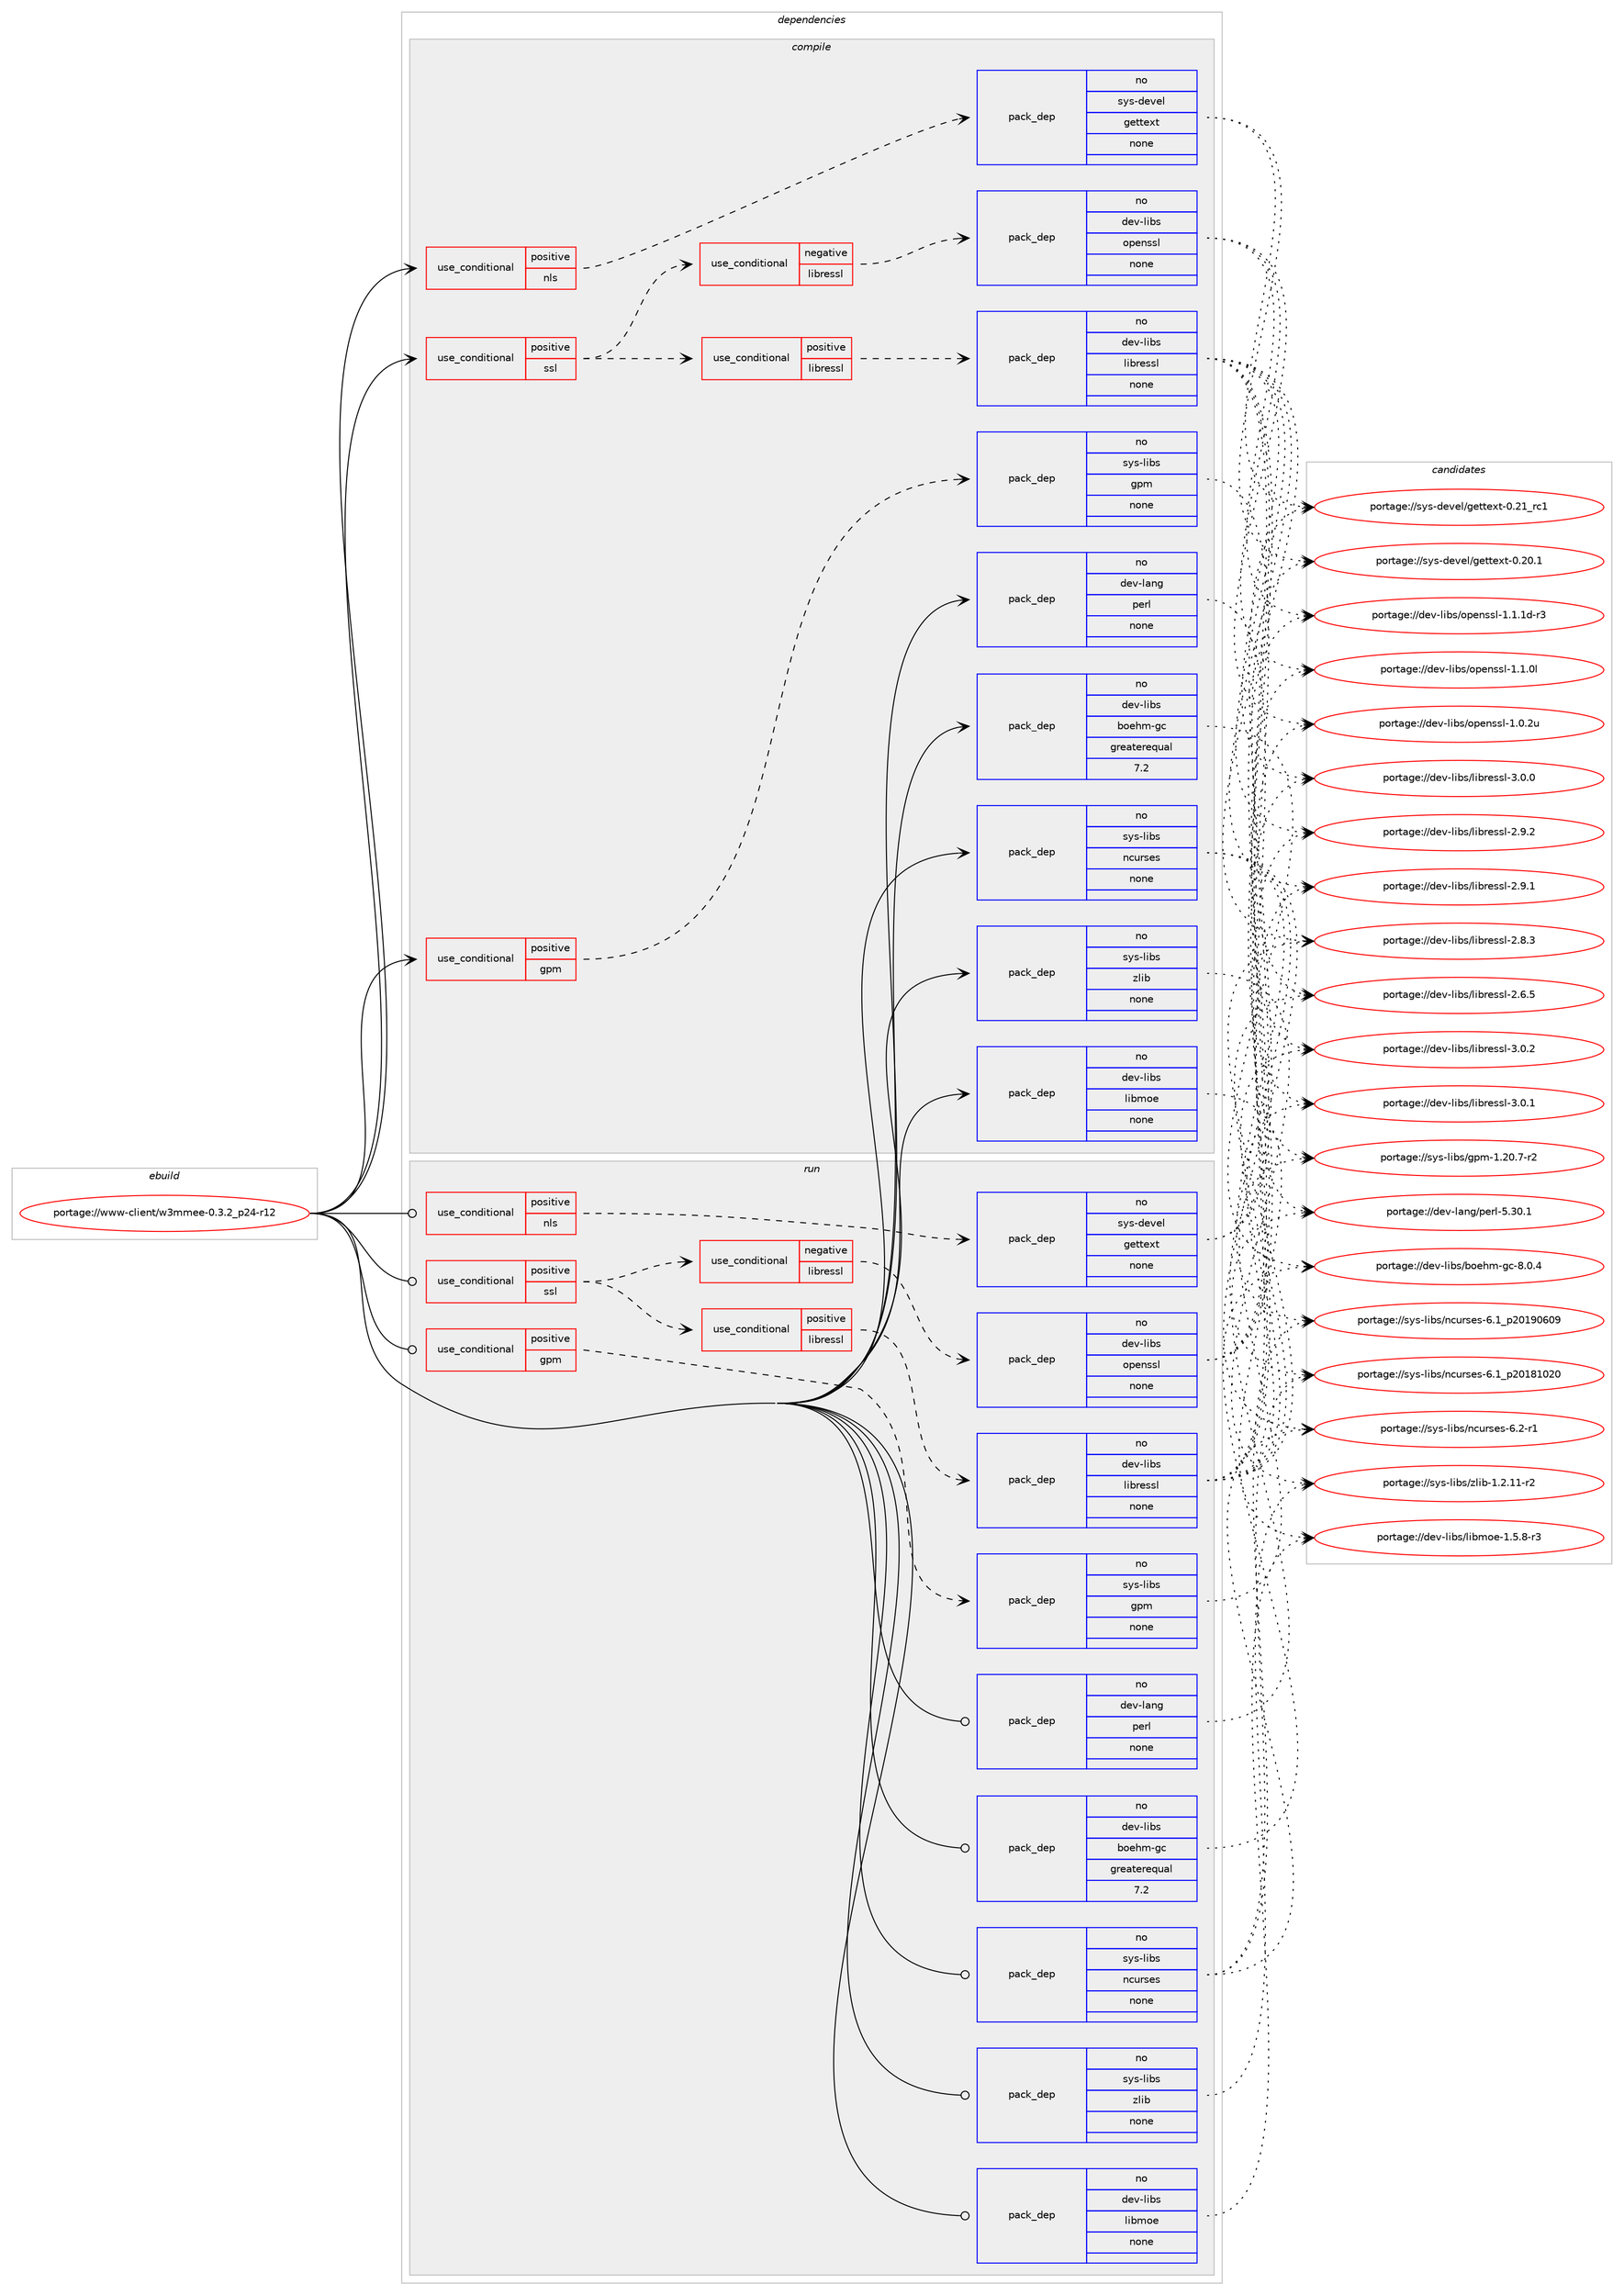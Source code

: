 digraph prolog {

# *************
# Graph options
# *************

newrank=true;
concentrate=true;
compound=true;
graph [rankdir=LR,fontname=Helvetica,fontsize=10,ranksep=1.5];#, ranksep=2.5, nodesep=0.2];
edge  [arrowhead=vee];
node  [fontname=Helvetica,fontsize=10];

# **********
# The ebuild
# **********

subgraph cluster_leftcol {
color=gray;
rank=same;
label=<<i>ebuild</i>>;
id [label="portage://www-client/w3mmee-0.3.2_p24-r12", color=red, width=4, href="../www-client/w3mmee-0.3.2_p24-r12.svg"];
}

# ****************
# The dependencies
# ****************

subgraph cluster_midcol {
color=gray;
label=<<i>dependencies</i>>;
subgraph cluster_compile {
fillcolor="#eeeeee";
style=filled;
label=<<i>compile</i>>;
subgraph cond4656 {
dependency27692 [label=<<TABLE BORDER="0" CELLBORDER="1" CELLSPACING="0" CELLPADDING="4"><TR><TD ROWSPAN="3" CELLPADDING="10">use_conditional</TD></TR><TR><TD>positive</TD></TR><TR><TD>gpm</TD></TR></TABLE>>, shape=none, color=red];
subgraph pack22530 {
dependency27693 [label=<<TABLE BORDER="0" CELLBORDER="1" CELLSPACING="0" CELLPADDING="4" WIDTH="220"><TR><TD ROWSPAN="6" CELLPADDING="30">pack_dep</TD></TR><TR><TD WIDTH="110">no</TD></TR><TR><TD>sys-libs</TD></TR><TR><TD>gpm</TD></TR><TR><TD>none</TD></TR><TR><TD></TD></TR></TABLE>>, shape=none, color=blue];
}
dependency27692:e -> dependency27693:w [weight=20,style="dashed",arrowhead="vee"];
}
id:e -> dependency27692:w [weight=20,style="solid",arrowhead="vee"];
subgraph cond4657 {
dependency27694 [label=<<TABLE BORDER="0" CELLBORDER="1" CELLSPACING="0" CELLPADDING="4"><TR><TD ROWSPAN="3" CELLPADDING="10">use_conditional</TD></TR><TR><TD>positive</TD></TR><TR><TD>nls</TD></TR></TABLE>>, shape=none, color=red];
subgraph pack22531 {
dependency27695 [label=<<TABLE BORDER="0" CELLBORDER="1" CELLSPACING="0" CELLPADDING="4" WIDTH="220"><TR><TD ROWSPAN="6" CELLPADDING="30">pack_dep</TD></TR><TR><TD WIDTH="110">no</TD></TR><TR><TD>sys-devel</TD></TR><TR><TD>gettext</TD></TR><TR><TD>none</TD></TR><TR><TD></TD></TR></TABLE>>, shape=none, color=blue];
}
dependency27694:e -> dependency27695:w [weight=20,style="dashed",arrowhead="vee"];
}
id:e -> dependency27694:w [weight=20,style="solid",arrowhead="vee"];
subgraph cond4658 {
dependency27696 [label=<<TABLE BORDER="0" CELLBORDER="1" CELLSPACING="0" CELLPADDING="4"><TR><TD ROWSPAN="3" CELLPADDING="10">use_conditional</TD></TR><TR><TD>positive</TD></TR><TR><TD>ssl</TD></TR></TABLE>>, shape=none, color=red];
subgraph cond4659 {
dependency27697 [label=<<TABLE BORDER="0" CELLBORDER="1" CELLSPACING="0" CELLPADDING="4"><TR><TD ROWSPAN="3" CELLPADDING="10">use_conditional</TD></TR><TR><TD>negative</TD></TR><TR><TD>libressl</TD></TR></TABLE>>, shape=none, color=red];
subgraph pack22532 {
dependency27698 [label=<<TABLE BORDER="0" CELLBORDER="1" CELLSPACING="0" CELLPADDING="4" WIDTH="220"><TR><TD ROWSPAN="6" CELLPADDING="30">pack_dep</TD></TR><TR><TD WIDTH="110">no</TD></TR><TR><TD>dev-libs</TD></TR><TR><TD>openssl</TD></TR><TR><TD>none</TD></TR><TR><TD></TD></TR></TABLE>>, shape=none, color=blue];
}
dependency27697:e -> dependency27698:w [weight=20,style="dashed",arrowhead="vee"];
}
dependency27696:e -> dependency27697:w [weight=20,style="dashed",arrowhead="vee"];
subgraph cond4660 {
dependency27699 [label=<<TABLE BORDER="0" CELLBORDER="1" CELLSPACING="0" CELLPADDING="4"><TR><TD ROWSPAN="3" CELLPADDING="10">use_conditional</TD></TR><TR><TD>positive</TD></TR><TR><TD>libressl</TD></TR></TABLE>>, shape=none, color=red];
subgraph pack22533 {
dependency27700 [label=<<TABLE BORDER="0" CELLBORDER="1" CELLSPACING="0" CELLPADDING="4" WIDTH="220"><TR><TD ROWSPAN="6" CELLPADDING="30">pack_dep</TD></TR><TR><TD WIDTH="110">no</TD></TR><TR><TD>dev-libs</TD></TR><TR><TD>libressl</TD></TR><TR><TD>none</TD></TR><TR><TD></TD></TR></TABLE>>, shape=none, color=blue];
}
dependency27699:e -> dependency27700:w [weight=20,style="dashed",arrowhead="vee"];
}
dependency27696:e -> dependency27699:w [weight=20,style="dashed",arrowhead="vee"];
}
id:e -> dependency27696:w [weight=20,style="solid",arrowhead="vee"];
subgraph pack22534 {
dependency27701 [label=<<TABLE BORDER="0" CELLBORDER="1" CELLSPACING="0" CELLPADDING="4" WIDTH="220"><TR><TD ROWSPAN="6" CELLPADDING="30">pack_dep</TD></TR><TR><TD WIDTH="110">no</TD></TR><TR><TD>dev-lang</TD></TR><TR><TD>perl</TD></TR><TR><TD>none</TD></TR><TR><TD></TD></TR></TABLE>>, shape=none, color=blue];
}
id:e -> dependency27701:w [weight=20,style="solid",arrowhead="vee"];
subgraph pack22535 {
dependency27702 [label=<<TABLE BORDER="0" CELLBORDER="1" CELLSPACING="0" CELLPADDING="4" WIDTH="220"><TR><TD ROWSPAN="6" CELLPADDING="30">pack_dep</TD></TR><TR><TD WIDTH="110">no</TD></TR><TR><TD>dev-libs</TD></TR><TR><TD>boehm-gc</TD></TR><TR><TD>greaterequal</TD></TR><TR><TD>7.2</TD></TR></TABLE>>, shape=none, color=blue];
}
id:e -> dependency27702:w [weight=20,style="solid",arrowhead="vee"];
subgraph pack22536 {
dependency27703 [label=<<TABLE BORDER="0" CELLBORDER="1" CELLSPACING="0" CELLPADDING="4" WIDTH="220"><TR><TD ROWSPAN="6" CELLPADDING="30">pack_dep</TD></TR><TR><TD WIDTH="110">no</TD></TR><TR><TD>dev-libs</TD></TR><TR><TD>libmoe</TD></TR><TR><TD>none</TD></TR><TR><TD></TD></TR></TABLE>>, shape=none, color=blue];
}
id:e -> dependency27703:w [weight=20,style="solid",arrowhead="vee"];
subgraph pack22537 {
dependency27704 [label=<<TABLE BORDER="0" CELLBORDER="1" CELLSPACING="0" CELLPADDING="4" WIDTH="220"><TR><TD ROWSPAN="6" CELLPADDING="30">pack_dep</TD></TR><TR><TD WIDTH="110">no</TD></TR><TR><TD>sys-libs</TD></TR><TR><TD>ncurses</TD></TR><TR><TD>none</TD></TR><TR><TD></TD></TR></TABLE>>, shape=none, color=blue];
}
id:e -> dependency27704:w [weight=20,style="solid",arrowhead="vee"];
subgraph pack22538 {
dependency27705 [label=<<TABLE BORDER="0" CELLBORDER="1" CELLSPACING="0" CELLPADDING="4" WIDTH="220"><TR><TD ROWSPAN="6" CELLPADDING="30">pack_dep</TD></TR><TR><TD WIDTH="110">no</TD></TR><TR><TD>sys-libs</TD></TR><TR><TD>zlib</TD></TR><TR><TD>none</TD></TR><TR><TD></TD></TR></TABLE>>, shape=none, color=blue];
}
id:e -> dependency27705:w [weight=20,style="solid",arrowhead="vee"];
}
subgraph cluster_compileandrun {
fillcolor="#eeeeee";
style=filled;
label=<<i>compile and run</i>>;
}
subgraph cluster_run {
fillcolor="#eeeeee";
style=filled;
label=<<i>run</i>>;
subgraph cond4661 {
dependency27706 [label=<<TABLE BORDER="0" CELLBORDER="1" CELLSPACING="0" CELLPADDING="4"><TR><TD ROWSPAN="3" CELLPADDING="10">use_conditional</TD></TR><TR><TD>positive</TD></TR><TR><TD>gpm</TD></TR></TABLE>>, shape=none, color=red];
subgraph pack22539 {
dependency27707 [label=<<TABLE BORDER="0" CELLBORDER="1" CELLSPACING="0" CELLPADDING="4" WIDTH="220"><TR><TD ROWSPAN="6" CELLPADDING="30">pack_dep</TD></TR><TR><TD WIDTH="110">no</TD></TR><TR><TD>sys-libs</TD></TR><TR><TD>gpm</TD></TR><TR><TD>none</TD></TR><TR><TD></TD></TR></TABLE>>, shape=none, color=blue];
}
dependency27706:e -> dependency27707:w [weight=20,style="dashed",arrowhead="vee"];
}
id:e -> dependency27706:w [weight=20,style="solid",arrowhead="odot"];
subgraph cond4662 {
dependency27708 [label=<<TABLE BORDER="0" CELLBORDER="1" CELLSPACING="0" CELLPADDING="4"><TR><TD ROWSPAN="3" CELLPADDING="10">use_conditional</TD></TR><TR><TD>positive</TD></TR><TR><TD>nls</TD></TR></TABLE>>, shape=none, color=red];
subgraph pack22540 {
dependency27709 [label=<<TABLE BORDER="0" CELLBORDER="1" CELLSPACING="0" CELLPADDING="4" WIDTH="220"><TR><TD ROWSPAN="6" CELLPADDING="30">pack_dep</TD></TR><TR><TD WIDTH="110">no</TD></TR><TR><TD>sys-devel</TD></TR><TR><TD>gettext</TD></TR><TR><TD>none</TD></TR><TR><TD></TD></TR></TABLE>>, shape=none, color=blue];
}
dependency27708:e -> dependency27709:w [weight=20,style="dashed",arrowhead="vee"];
}
id:e -> dependency27708:w [weight=20,style="solid",arrowhead="odot"];
subgraph cond4663 {
dependency27710 [label=<<TABLE BORDER="0" CELLBORDER="1" CELLSPACING="0" CELLPADDING="4"><TR><TD ROWSPAN="3" CELLPADDING="10">use_conditional</TD></TR><TR><TD>positive</TD></TR><TR><TD>ssl</TD></TR></TABLE>>, shape=none, color=red];
subgraph cond4664 {
dependency27711 [label=<<TABLE BORDER="0" CELLBORDER="1" CELLSPACING="0" CELLPADDING="4"><TR><TD ROWSPAN="3" CELLPADDING="10">use_conditional</TD></TR><TR><TD>negative</TD></TR><TR><TD>libressl</TD></TR></TABLE>>, shape=none, color=red];
subgraph pack22541 {
dependency27712 [label=<<TABLE BORDER="0" CELLBORDER="1" CELLSPACING="0" CELLPADDING="4" WIDTH="220"><TR><TD ROWSPAN="6" CELLPADDING="30">pack_dep</TD></TR><TR><TD WIDTH="110">no</TD></TR><TR><TD>dev-libs</TD></TR><TR><TD>openssl</TD></TR><TR><TD>none</TD></TR><TR><TD></TD></TR></TABLE>>, shape=none, color=blue];
}
dependency27711:e -> dependency27712:w [weight=20,style="dashed",arrowhead="vee"];
}
dependency27710:e -> dependency27711:w [weight=20,style="dashed",arrowhead="vee"];
subgraph cond4665 {
dependency27713 [label=<<TABLE BORDER="0" CELLBORDER="1" CELLSPACING="0" CELLPADDING="4"><TR><TD ROWSPAN="3" CELLPADDING="10">use_conditional</TD></TR><TR><TD>positive</TD></TR><TR><TD>libressl</TD></TR></TABLE>>, shape=none, color=red];
subgraph pack22542 {
dependency27714 [label=<<TABLE BORDER="0" CELLBORDER="1" CELLSPACING="0" CELLPADDING="4" WIDTH="220"><TR><TD ROWSPAN="6" CELLPADDING="30">pack_dep</TD></TR><TR><TD WIDTH="110">no</TD></TR><TR><TD>dev-libs</TD></TR><TR><TD>libressl</TD></TR><TR><TD>none</TD></TR><TR><TD></TD></TR></TABLE>>, shape=none, color=blue];
}
dependency27713:e -> dependency27714:w [weight=20,style="dashed",arrowhead="vee"];
}
dependency27710:e -> dependency27713:w [weight=20,style="dashed",arrowhead="vee"];
}
id:e -> dependency27710:w [weight=20,style="solid",arrowhead="odot"];
subgraph pack22543 {
dependency27715 [label=<<TABLE BORDER="0" CELLBORDER="1" CELLSPACING="0" CELLPADDING="4" WIDTH="220"><TR><TD ROWSPAN="6" CELLPADDING="30">pack_dep</TD></TR><TR><TD WIDTH="110">no</TD></TR><TR><TD>dev-lang</TD></TR><TR><TD>perl</TD></TR><TR><TD>none</TD></TR><TR><TD></TD></TR></TABLE>>, shape=none, color=blue];
}
id:e -> dependency27715:w [weight=20,style="solid",arrowhead="odot"];
subgraph pack22544 {
dependency27716 [label=<<TABLE BORDER="0" CELLBORDER="1" CELLSPACING="0" CELLPADDING="4" WIDTH="220"><TR><TD ROWSPAN="6" CELLPADDING="30">pack_dep</TD></TR><TR><TD WIDTH="110">no</TD></TR><TR><TD>dev-libs</TD></TR><TR><TD>boehm-gc</TD></TR><TR><TD>greaterequal</TD></TR><TR><TD>7.2</TD></TR></TABLE>>, shape=none, color=blue];
}
id:e -> dependency27716:w [weight=20,style="solid",arrowhead="odot"];
subgraph pack22545 {
dependency27717 [label=<<TABLE BORDER="0" CELLBORDER="1" CELLSPACING="0" CELLPADDING="4" WIDTH="220"><TR><TD ROWSPAN="6" CELLPADDING="30">pack_dep</TD></TR><TR><TD WIDTH="110">no</TD></TR><TR><TD>dev-libs</TD></TR><TR><TD>libmoe</TD></TR><TR><TD>none</TD></TR><TR><TD></TD></TR></TABLE>>, shape=none, color=blue];
}
id:e -> dependency27717:w [weight=20,style="solid",arrowhead="odot"];
subgraph pack22546 {
dependency27718 [label=<<TABLE BORDER="0" CELLBORDER="1" CELLSPACING="0" CELLPADDING="4" WIDTH="220"><TR><TD ROWSPAN="6" CELLPADDING="30">pack_dep</TD></TR><TR><TD WIDTH="110">no</TD></TR><TR><TD>sys-libs</TD></TR><TR><TD>ncurses</TD></TR><TR><TD>none</TD></TR><TR><TD></TD></TR></TABLE>>, shape=none, color=blue];
}
id:e -> dependency27718:w [weight=20,style="solid",arrowhead="odot"];
subgraph pack22547 {
dependency27719 [label=<<TABLE BORDER="0" CELLBORDER="1" CELLSPACING="0" CELLPADDING="4" WIDTH="220"><TR><TD ROWSPAN="6" CELLPADDING="30">pack_dep</TD></TR><TR><TD WIDTH="110">no</TD></TR><TR><TD>sys-libs</TD></TR><TR><TD>zlib</TD></TR><TR><TD>none</TD></TR><TR><TD></TD></TR></TABLE>>, shape=none, color=blue];
}
id:e -> dependency27719:w [weight=20,style="solid",arrowhead="odot"];
}
}

# **************
# The candidates
# **************

subgraph cluster_choices {
rank=same;
color=gray;
label=<<i>candidates</i>>;

subgraph choice22530 {
color=black;
nodesep=1;
choice115121115451081059811547103112109454946504846554511450 [label="portage://sys-libs/gpm-1.20.7-r2", color=red, width=4,href="../sys-libs/gpm-1.20.7-r2.svg"];
dependency27693:e -> choice115121115451081059811547103112109454946504846554511450:w [style=dotted,weight="100"];
}
subgraph choice22531 {
color=black;
nodesep=1;
choice11512111545100101118101108471031011161161011201164548465049951149949 [label="portage://sys-devel/gettext-0.21_rc1", color=red, width=4,href="../sys-devel/gettext-0.21_rc1.svg"];
choice115121115451001011181011084710310111611610112011645484650484649 [label="portage://sys-devel/gettext-0.20.1", color=red, width=4,href="../sys-devel/gettext-0.20.1.svg"];
dependency27695:e -> choice11512111545100101118101108471031011161161011201164548465049951149949:w [style=dotted,weight="100"];
dependency27695:e -> choice115121115451001011181011084710310111611610112011645484650484649:w [style=dotted,weight="100"];
}
subgraph choice22532 {
color=black;
nodesep=1;
choice1001011184510810598115471111121011101151151084549464946491004511451 [label="portage://dev-libs/openssl-1.1.1d-r3", color=red, width=4,href="../dev-libs/openssl-1.1.1d-r3.svg"];
choice100101118451081059811547111112101110115115108454946494648108 [label="portage://dev-libs/openssl-1.1.0l", color=red, width=4,href="../dev-libs/openssl-1.1.0l.svg"];
choice100101118451081059811547111112101110115115108454946484650117 [label="portage://dev-libs/openssl-1.0.2u", color=red, width=4,href="../dev-libs/openssl-1.0.2u.svg"];
dependency27698:e -> choice1001011184510810598115471111121011101151151084549464946491004511451:w [style=dotted,weight="100"];
dependency27698:e -> choice100101118451081059811547111112101110115115108454946494648108:w [style=dotted,weight="100"];
dependency27698:e -> choice100101118451081059811547111112101110115115108454946484650117:w [style=dotted,weight="100"];
}
subgraph choice22533 {
color=black;
nodesep=1;
choice10010111845108105981154710810598114101115115108455146484650 [label="portage://dev-libs/libressl-3.0.2", color=red, width=4,href="../dev-libs/libressl-3.0.2.svg"];
choice10010111845108105981154710810598114101115115108455146484649 [label="portage://dev-libs/libressl-3.0.1", color=red, width=4,href="../dev-libs/libressl-3.0.1.svg"];
choice10010111845108105981154710810598114101115115108455146484648 [label="portage://dev-libs/libressl-3.0.0", color=red, width=4,href="../dev-libs/libressl-3.0.0.svg"];
choice10010111845108105981154710810598114101115115108455046574650 [label="portage://dev-libs/libressl-2.9.2", color=red, width=4,href="../dev-libs/libressl-2.9.2.svg"];
choice10010111845108105981154710810598114101115115108455046574649 [label="portage://dev-libs/libressl-2.9.1", color=red, width=4,href="../dev-libs/libressl-2.9.1.svg"];
choice10010111845108105981154710810598114101115115108455046564651 [label="portage://dev-libs/libressl-2.8.3", color=red, width=4,href="../dev-libs/libressl-2.8.3.svg"];
choice10010111845108105981154710810598114101115115108455046544653 [label="portage://dev-libs/libressl-2.6.5", color=red, width=4,href="../dev-libs/libressl-2.6.5.svg"];
dependency27700:e -> choice10010111845108105981154710810598114101115115108455146484650:w [style=dotted,weight="100"];
dependency27700:e -> choice10010111845108105981154710810598114101115115108455146484649:w [style=dotted,weight="100"];
dependency27700:e -> choice10010111845108105981154710810598114101115115108455146484648:w [style=dotted,weight="100"];
dependency27700:e -> choice10010111845108105981154710810598114101115115108455046574650:w [style=dotted,weight="100"];
dependency27700:e -> choice10010111845108105981154710810598114101115115108455046574649:w [style=dotted,weight="100"];
dependency27700:e -> choice10010111845108105981154710810598114101115115108455046564651:w [style=dotted,weight="100"];
dependency27700:e -> choice10010111845108105981154710810598114101115115108455046544653:w [style=dotted,weight="100"];
}
subgraph choice22534 {
color=black;
nodesep=1;
choice10010111845108971101034711210111410845534651484649 [label="portage://dev-lang/perl-5.30.1", color=red, width=4,href="../dev-lang/perl-5.30.1.svg"];
dependency27701:e -> choice10010111845108971101034711210111410845534651484649:w [style=dotted,weight="100"];
}
subgraph choice22535 {
color=black;
nodesep=1;
choice100101118451081059811547981111011041094510399455646484652 [label="portage://dev-libs/boehm-gc-8.0.4", color=red, width=4,href="../dev-libs/boehm-gc-8.0.4.svg"];
dependency27702:e -> choice100101118451081059811547981111011041094510399455646484652:w [style=dotted,weight="100"];
}
subgraph choice22536 {
color=black;
nodesep=1;
choice100101118451081059811547108105981091111014549465346564511451 [label="portage://dev-libs/libmoe-1.5.8-r3", color=red, width=4,href="../dev-libs/libmoe-1.5.8-r3.svg"];
dependency27703:e -> choice100101118451081059811547108105981091111014549465346564511451:w [style=dotted,weight="100"];
}
subgraph choice22537 {
color=black;
nodesep=1;
choice11512111545108105981154711099117114115101115455446504511449 [label="portage://sys-libs/ncurses-6.2-r1", color=red, width=4,href="../sys-libs/ncurses-6.2-r1.svg"];
choice1151211154510810598115471109911711411510111545544649951125048495748544857 [label="portage://sys-libs/ncurses-6.1_p20190609", color=red, width=4,href="../sys-libs/ncurses-6.1_p20190609.svg"];
choice1151211154510810598115471109911711411510111545544649951125048495649485048 [label="portage://sys-libs/ncurses-6.1_p20181020", color=red, width=4,href="../sys-libs/ncurses-6.1_p20181020.svg"];
dependency27704:e -> choice11512111545108105981154711099117114115101115455446504511449:w [style=dotted,weight="100"];
dependency27704:e -> choice1151211154510810598115471109911711411510111545544649951125048495748544857:w [style=dotted,weight="100"];
dependency27704:e -> choice1151211154510810598115471109911711411510111545544649951125048495649485048:w [style=dotted,weight="100"];
}
subgraph choice22538 {
color=black;
nodesep=1;
choice11512111545108105981154712210810598454946504649494511450 [label="portage://sys-libs/zlib-1.2.11-r2", color=red, width=4,href="../sys-libs/zlib-1.2.11-r2.svg"];
dependency27705:e -> choice11512111545108105981154712210810598454946504649494511450:w [style=dotted,weight="100"];
}
subgraph choice22539 {
color=black;
nodesep=1;
choice115121115451081059811547103112109454946504846554511450 [label="portage://sys-libs/gpm-1.20.7-r2", color=red, width=4,href="../sys-libs/gpm-1.20.7-r2.svg"];
dependency27707:e -> choice115121115451081059811547103112109454946504846554511450:w [style=dotted,weight="100"];
}
subgraph choice22540 {
color=black;
nodesep=1;
choice11512111545100101118101108471031011161161011201164548465049951149949 [label="portage://sys-devel/gettext-0.21_rc1", color=red, width=4,href="../sys-devel/gettext-0.21_rc1.svg"];
choice115121115451001011181011084710310111611610112011645484650484649 [label="portage://sys-devel/gettext-0.20.1", color=red, width=4,href="../sys-devel/gettext-0.20.1.svg"];
dependency27709:e -> choice11512111545100101118101108471031011161161011201164548465049951149949:w [style=dotted,weight="100"];
dependency27709:e -> choice115121115451001011181011084710310111611610112011645484650484649:w [style=dotted,weight="100"];
}
subgraph choice22541 {
color=black;
nodesep=1;
choice1001011184510810598115471111121011101151151084549464946491004511451 [label="portage://dev-libs/openssl-1.1.1d-r3", color=red, width=4,href="../dev-libs/openssl-1.1.1d-r3.svg"];
choice100101118451081059811547111112101110115115108454946494648108 [label="portage://dev-libs/openssl-1.1.0l", color=red, width=4,href="../dev-libs/openssl-1.1.0l.svg"];
choice100101118451081059811547111112101110115115108454946484650117 [label="portage://dev-libs/openssl-1.0.2u", color=red, width=4,href="../dev-libs/openssl-1.0.2u.svg"];
dependency27712:e -> choice1001011184510810598115471111121011101151151084549464946491004511451:w [style=dotted,weight="100"];
dependency27712:e -> choice100101118451081059811547111112101110115115108454946494648108:w [style=dotted,weight="100"];
dependency27712:e -> choice100101118451081059811547111112101110115115108454946484650117:w [style=dotted,weight="100"];
}
subgraph choice22542 {
color=black;
nodesep=1;
choice10010111845108105981154710810598114101115115108455146484650 [label="portage://dev-libs/libressl-3.0.2", color=red, width=4,href="../dev-libs/libressl-3.0.2.svg"];
choice10010111845108105981154710810598114101115115108455146484649 [label="portage://dev-libs/libressl-3.0.1", color=red, width=4,href="../dev-libs/libressl-3.0.1.svg"];
choice10010111845108105981154710810598114101115115108455146484648 [label="portage://dev-libs/libressl-3.0.0", color=red, width=4,href="../dev-libs/libressl-3.0.0.svg"];
choice10010111845108105981154710810598114101115115108455046574650 [label="portage://dev-libs/libressl-2.9.2", color=red, width=4,href="../dev-libs/libressl-2.9.2.svg"];
choice10010111845108105981154710810598114101115115108455046574649 [label="portage://dev-libs/libressl-2.9.1", color=red, width=4,href="../dev-libs/libressl-2.9.1.svg"];
choice10010111845108105981154710810598114101115115108455046564651 [label="portage://dev-libs/libressl-2.8.3", color=red, width=4,href="../dev-libs/libressl-2.8.3.svg"];
choice10010111845108105981154710810598114101115115108455046544653 [label="portage://dev-libs/libressl-2.6.5", color=red, width=4,href="../dev-libs/libressl-2.6.5.svg"];
dependency27714:e -> choice10010111845108105981154710810598114101115115108455146484650:w [style=dotted,weight="100"];
dependency27714:e -> choice10010111845108105981154710810598114101115115108455146484649:w [style=dotted,weight="100"];
dependency27714:e -> choice10010111845108105981154710810598114101115115108455146484648:w [style=dotted,weight="100"];
dependency27714:e -> choice10010111845108105981154710810598114101115115108455046574650:w [style=dotted,weight="100"];
dependency27714:e -> choice10010111845108105981154710810598114101115115108455046574649:w [style=dotted,weight="100"];
dependency27714:e -> choice10010111845108105981154710810598114101115115108455046564651:w [style=dotted,weight="100"];
dependency27714:e -> choice10010111845108105981154710810598114101115115108455046544653:w [style=dotted,weight="100"];
}
subgraph choice22543 {
color=black;
nodesep=1;
choice10010111845108971101034711210111410845534651484649 [label="portage://dev-lang/perl-5.30.1", color=red, width=4,href="../dev-lang/perl-5.30.1.svg"];
dependency27715:e -> choice10010111845108971101034711210111410845534651484649:w [style=dotted,weight="100"];
}
subgraph choice22544 {
color=black;
nodesep=1;
choice100101118451081059811547981111011041094510399455646484652 [label="portage://dev-libs/boehm-gc-8.0.4", color=red, width=4,href="../dev-libs/boehm-gc-8.0.4.svg"];
dependency27716:e -> choice100101118451081059811547981111011041094510399455646484652:w [style=dotted,weight="100"];
}
subgraph choice22545 {
color=black;
nodesep=1;
choice100101118451081059811547108105981091111014549465346564511451 [label="portage://dev-libs/libmoe-1.5.8-r3", color=red, width=4,href="../dev-libs/libmoe-1.5.8-r3.svg"];
dependency27717:e -> choice100101118451081059811547108105981091111014549465346564511451:w [style=dotted,weight="100"];
}
subgraph choice22546 {
color=black;
nodesep=1;
choice11512111545108105981154711099117114115101115455446504511449 [label="portage://sys-libs/ncurses-6.2-r1", color=red, width=4,href="../sys-libs/ncurses-6.2-r1.svg"];
choice1151211154510810598115471109911711411510111545544649951125048495748544857 [label="portage://sys-libs/ncurses-6.1_p20190609", color=red, width=4,href="../sys-libs/ncurses-6.1_p20190609.svg"];
choice1151211154510810598115471109911711411510111545544649951125048495649485048 [label="portage://sys-libs/ncurses-6.1_p20181020", color=red, width=4,href="../sys-libs/ncurses-6.1_p20181020.svg"];
dependency27718:e -> choice11512111545108105981154711099117114115101115455446504511449:w [style=dotted,weight="100"];
dependency27718:e -> choice1151211154510810598115471109911711411510111545544649951125048495748544857:w [style=dotted,weight="100"];
dependency27718:e -> choice1151211154510810598115471109911711411510111545544649951125048495649485048:w [style=dotted,weight="100"];
}
subgraph choice22547 {
color=black;
nodesep=1;
choice11512111545108105981154712210810598454946504649494511450 [label="portage://sys-libs/zlib-1.2.11-r2", color=red, width=4,href="../sys-libs/zlib-1.2.11-r2.svg"];
dependency27719:e -> choice11512111545108105981154712210810598454946504649494511450:w [style=dotted,weight="100"];
}
}

}
